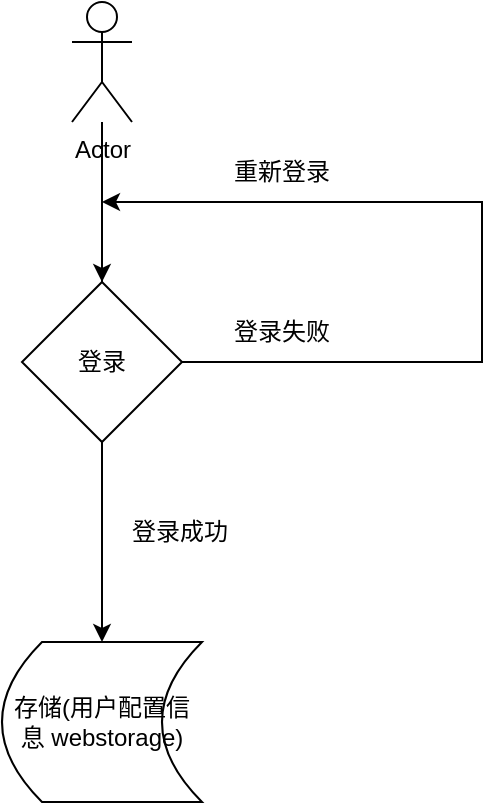 <mxfile version="15.5.4" type="embed"><diagram id="23iRSUPoRavnBvh4doch" name="Page-1"><mxGraphModel dx="1122" dy="1737" grid="1" gridSize="10" guides="1" tooltips="1" connect="1" arrows="1" fold="1" page="1" pageScale="1" pageWidth="827" pageHeight="1169" math="0" shadow="0"><root><mxCell id="0"/><mxCell id="1" parent="0"/><mxCell id="13" value="" style="edgeStyle=orthogonalEdgeStyle;rounded=0;orthogonalLoop=1;jettySize=auto;html=1;" edge="1" parent="1" source="3" target="7"><mxGeometry relative="1" as="geometry"/></mxCell><mxCell id="3" value="Actor" style="shape=umlActor;verticalLabelPosition=bottom;verticalAlign=top;html=1;outlineConnect=0;" vertex="1" parent="1"><mxGeometry x="75" y="-20" width="30" height="60" as="geometry"/></mxCell><mxCell id="4" value="" style="endArrow=classic;html=1;rounded=0;startArrow=none;" edge="1" parent="1" source="7"><mxGeometry width="50" height="50" relative="1" as="geometry"><mxPoint x="75" y="190" as="sourcePoint"/><mxPoint x="90" y="180" as="targetPoint"/></mxGeometry></mxCell><mxCell id="6" value="登录" style="text;html=1;strokeColor=none;fillColor=none;align=center;verticalAlign=middle;whiteSpace=wrap;rounded=0;" vertex="1" parent="1"><mxGeometry x="60" y="145" width="60" height="30" as="geometry"/></mxCell><mxCell id="7" value="登录" style="rhombus;whiteSpace=wrap;html=1;" vertex="1" parent="1"><mxGeometry x="50" y="120" width="80" height="80" as="geometry"/></mxCell><mxCell id="8" value="" style="endArrow=none;html=1;rounded=0;" edge="1" parent="1" source="3" target="7"><mxGeometry width="50" height="50" relative="1" as="geometry"><mxPoint x="90" y="40" as="sourcePoint"/><mxPoint x="90" y="180" as="targetPoint"/></mxGeometry></mxCell><mxCell id="9" value="" style="endArrow=classic;html=1;rounded=0;exitX=0.5;exitY=1;exitDx=0;exitDy=0;" edge="1" parent="1" source="7"><mxGeometry width="50" height="50" relative="1" as="geometry"><mxPoint x="75" y="190" as="sourcePoint"/><mxPoint x="90" y="300" as="targetPoint"/></mxGeometry></mxCell><mxCell id="10" value="登录成功" style="text;html=1;strokeColor=none;fillColor=none;align=center;verticalAlign=middle;whiteSpace=wrap;rounded=0;" vertex="1" parent="1"><mxGeometry x="99" y="230" width="60" height="30" as="geometry"/></mxCell><mxCell id="15" value="" style="endArrow=classic;html=1;rounded=0;exitX=1;exitY=0.5;exitDx=0;exitDy=0;" edge="1" parent="1" source="7"><mxGeometry width="50" height="50" relative="1" as="geometry"><mxPoint x="250" y="220" as="sourcePoint"/><mxPoint x="90" y="80" as="targetPoint"/><Array as="points"><mxPoint x="280" y="160"/><mxPoint x="280" y="80"/></Array></mxGeometry></mxCell><mxCell id="16" value="登录失败" style="text;html=1;strokeColor=none;fillColor=none;align=center;verticalAlign=middle;whiteSpace=wrap;rounded=0;" vertex="1" parent="1"><mxGeometry x="150" y="130" width="60" height="30" as="geometry"/></mxCell><mxCell id="17" value="存储(用户配置信息 webstorage)" style="shape=dataStorage;whiteSpace=wrap;html=1;fixedSize=1;" vertex="1" parent="1"><mxGeometry x="40" y="300" width="100" height="80" as="geometry"/></mxCell><mxCell id="18" value="重新登录" style="text;html=1;strokeColor=none;fillColor=none;align=center;verticalAlign=middle;whiteSpace=wrap;rounded=0;" vertex="1" parent="1"><mxGeometry x="150" y="50" width="60" height="30" as="geometry"/></mxCell></root></mxGraphModel></diagram></mxfile>